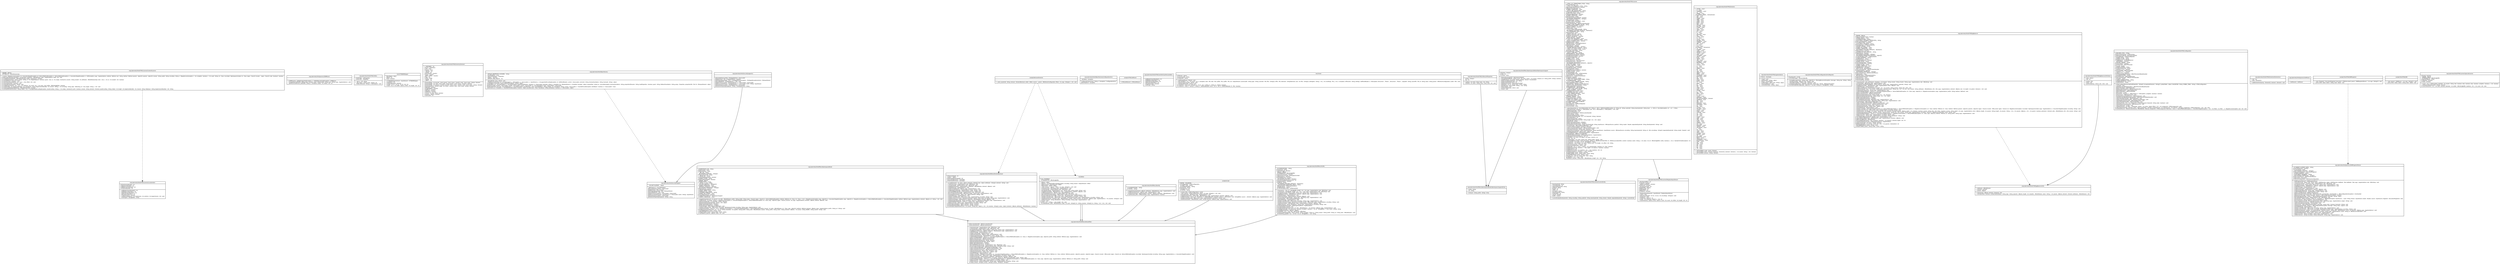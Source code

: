 digraph classes {
 fontname = "Bitstream Vera Sans"
 fontsize = 8
 node [ fontname = "Bitstream Vera Sans" fontsize = 8 shape = "record" ]
 edge [ fontname = "Bitstream Vera Sans" fontsize = 8 ]
"LocationItem" [
	label="{
 		org/cyberneko/html/HTMLScanner/LocationItem|
 		# fEndColumnNumber : int\l# fBeginLineNumber : int\l# fBeginColumnNumber : int\l# fEndLineNumber : int\l|
 		+ getBeginColumnNumber() : int\l+ getBeginLineNumber() : int\l+ getEndColumnNumber() : int\l+ getEndLineNumber() : int\l+ isSynthesized() : boolean\l+ setValues(beginLine : int, endColumn : int, endLine : int, beginColumn : int) : void\l+ toString(str : StringBuffer) : String\l
	}"
 ]
"DOMParser" [
	label="{
 		org/cyberneko/html/parsers/DOMParser|
 		|
 		+ DOMParser(e : SAXNotSupportedException, e : SAXNotRecognizedException) : DOMParser\l+ doctypeDecl(VERSION : String, okay : boolean, sysid : String, pubid : String, root : String, augs : Augmentations) : void\l_- getParserSubVersion_(VERSION : String, e : Exception, index1 : int, index2 : int) : int\l
	}"
 ]
"HTMLEntities" [
	label="{
 		org/cyberneko/html/HTMLEntities|
 		_# SEITITNE_ : IntProperties\l_# ENTITIES_ : Properties\l|
 		+ _get_(c : int) : String\l+ _get_(value : String, name : String) : int\l_- load0_(filename : String, e : IOException) : void\l
	}"
 ]
"UTF8BOMSkipper" [
	label="{
 		test/UTF8BOMSkipper|
 		- fFirst3Bytes : int[1]\l- fOffset : int\l- fStart : boolean\l|
 		+ UTF8BOMSkipper(stream : InputStream) : UTF8BOMSkipper\l+ available() : int\l+ markSupported() : boolean\l+ read(b : int, b1 : int, b2 : int, b3 : int) : int\l+ read(i : int, b : int, buffer : byte[1], offset : int, length : int) : int\l
	}"
 ]
"Element" [
	label="{
 		org/cyberneko/html/HTMLElements/Element|
 		+ _CONTAINER_ : int\l+ parent : Element[1]\l+ code : short\l+ bounds : short\l+ _SPECIAL_ : int\l+ _INLINE_ : int\l+ parentCodes : short[1]\l+ closes : short[1]\l_- EMPTY_ARRAY_ : short[1]\l+ flags : int\l+ name : String\l+ _BLOCK_ : int\l+ _EMPTY_ : int\l|
 		+ Element(flags : int, bounds : short, parent : short, closes : short[1], code : short, name : String) : Element\l+ Element(flags : int, code : short, name : String, parent : short, closes : short[1]) : Element\l+ Element(flags : int, parents : short[1], bounds : short, closes : short[1], code : short, name : String) : Element\l+ Element(parents : short[1], flags : int, closes : short[1], code : short, name : String) : Element\l+ ISBLOCK() : boolean\l+ ISCONTAINER() : boolean\l+ ISEMPTY() : boolean\l+ ISINLINE() : boolean\l+ ISSPECIAL() : boolean\l+ closes(i : int, tag : short) : boolean\l+ equals(o : object) : boolean\l+ hashCode() : int\l
	}"
 ]
"SecuritySupport" [
	label="{
 		org/cyberneko/html/SecuritySupport|
 		_- SECURITYSUPPORT_ : object\l|
 		_getInstance_() : SecuritySupport\lgetContextClassLoader() : ClassLoader\lgetFileExists(f : File) : boolean\lgetFileInputStream(file : File) : FileInputStream\lgetLastModified(f : File) : long\lgetParentClassLoader(cl : ClassLoader) : ClassLoader\lgetResourceAsStream(ris : InputStream, cl : ClassLoader, name : String) : InputStream\lgetSystemClassLoader() : ClassLoader\lgetSystemProperty(propName : String) : String\l
	}"
 ]
"NamespaceBinder" [
	label="{
 		org/cyberneko/html/filters/NamespaceBinder|
 		_# NAMESPACES_URI_ : String\l# fNamesAttrs : short\l# fNamesElems : short\l+ _XML_URI_ : String\l_- RECOGNIZED_FEATURES_ : String[1]\l# fNamespacesURI : String\l+ _XMLNS_URI_ : String\l# fOverrideNamespaces : boolean\l_# NAMES_ELEMS_ : String\l# fNamespacePrefixes : boolean\l- FQNAME : QName\l_# NAMESPACES_ : String\l+ _XHTML_1_0_URI_ : String\l_- FEATURE_DEFAULTS_ : Boolean[1]\l_# NAMES_UPPERCASE_ : short\l_- PROPERTY_DEFAULTS_ : object[1]\l_- RECOGNIZED_PROPERTIES_ : String[1]\l# fNamespaces : boolean\l_# INSERT_NAMESPACES_ : String\l_# NAMES_ATTRS_ : String\l_# OVERRIDE_NAMESPACES_ : String\l_# NAMES_NO_CHANGE_ : short\l# fInsertNamespaces : boolean\l# FNAMESPACECONTEXT : NamespaceSupport\l_# NAMES_LOWERCASE_ : short\l|
 		+ emptyElement(dcount : int, dcount : int, attrs : XMLAttributes, prefix : String, prefix : String, types : Class[1], types : Class[1], e : NoSuchMethodException, method : Method, cls : Class, cls : Class, i : int, e : IllegalAccessException, args : object[1], e : InvocationTargetException, args : object[1], e : IllegalAccessException, e : NoSuchMethodException, e : InvocationTargetException, method : Method, augs : Augmentations, element : QName, uri : String, i : int) : void\l+ endElement(i : int, prefix : String, e : IllegalAccessException, e : InvocationTargetException, e : NoSuchMethodException, cls : Class, args : object[1], types : Class[1], dcount : int, augs : Augmentations, element : QName, method : Method) : void\l+ getFeatureDefault(i : int, featureId : String) : Boolean\l+ getPropertyDefault(propertyId : String, i : int) : object\l+ getRecognizedFeatures() : String[1]\l+ getRecognizedProperties() : String[1]\l+ reset(manager : XMLComponentManager) : void\l+ startDocument(locator : XMLLocator, nscontext : NamespaceContext, encoding : String, augs : Augmentations) : void\l+ startElement(types : Class[1], i : int, e : IllegalAccessException, e : InvocationTargetException, e : NoSuchMethodException, dcount : int, attrs : XMLAttributes, cls : Class, args : object[1], method : Method, element : QName, augs : Augmentations, prefix : String, uri : String) : void\l# bindNamespaces(attrCount : int, i : int, uri : String, anamelen : int, aprefix : String, prefix : String, attrs : XMLAttributes, avalue : String, prefix : String, xmlns : String, element : QName, i : int, alocal : String, ANAME : String, aname : String) : void\l_# GETNAMESVALUE_(value : String) : short\l_# MODIFYNAME_(name : String, mode : short) : String\l_# splitQName_(qname : QName, index : int) : void\l
	}"
 ]
"ConfigurationError" [
	label="{
 		org/cyberneko/html/ObjectFactory/ConfigurationError|
 		- exception : Exception\l|
 		ConfigurationError(msg : String, x : Exception) : ConfigurationError\lgetException() : Exception\l
	}"
 ]
"HTMLSAXParser" [
	label="{
 		sample/HTMLSAXParser|
 		|
 		+ HTMLSAXParser() : HTMLSAXParser\l
	}"
 ]
"SynthesizedItem" [
	label="{
 		org/cyberneko/html/HTMLEventInfo/SynthesizedItem|
 		|
 		+ getBeginColumnNumber() : int\l+ getBeginLineNumber() : int\l+ getEndColumnNumber() : int\l+ getEndLineNumber() : int\l+ isSynthesized() : boolean\l+ toString() : String\l
	}"
 ]
"Tester" [
	label="{
 		test/Tester|
 		# fFileSets : Vector\l# fCanonicalDir : String\l# fOutputDir : String\l|
 		+ addFileSet(fileset : FileSet) : void\l+ execute(filters : [1], i : int, errors : int, e : Exception, indir : File, indir : File, outfile : File, outfile : File, out : OutputStream, canonicaldir : String, type : String, canondir : File, files : String[1], infile : File, tokenizer : StringTokenizer, size : int, files : String[1], settingline : String, i : int, j : int, insettings : File, j : int, e : Exception, infilename : String, settings : BufferedReader, e : IOException, dirscanner : , fileset : , dirscanner : , fileset : , outputdir : String, canonfile : File, id : String, value : String, parser : XMLParserConfiguration, outdir : File) : void\l+ setCanonDir(canondir : String) : void\l+ setOutputDir(outdir : String) : void\l# compare(n : long, error : boolean, l1 : int, l2 : int, f : String, s1 : String, s2 : String) : boolean\l# compare(n : long, l1 : String, l2 : String, i1 : BufferedReader, errors : int, f1 : File, i2 : BufferedReader, f2 : File) : boolean\l
	}"
 ]
"IntProperties" [
	label="{
 		org/cyberneko/html/HTMLEntities/IntProperties|
 		- entries : Entry[1]\l- top : int\l|
 		+ get(key : int, entry : Entry, hash : int) : String\l+ put(key : int, value : String, entry : Entry, hash : int) : void\l
	}"
 ]
"CurrentEntity" [
	label="{
 		org/cyberneko/html/HTMLScanner/CurrentEntity|
 		+ baseSystemId : String\l+ columnNumber : int\l+ expandedSystemId : String\l+ publicId : String\l+ length : int\l+ offset : int\l+ encoding : String\l+ literalSystemId : String\l+ lineNumber : int\l+ stream : Reader\l+ buffer : char[1]\l|
 		+ CurrentEntity(literalSystemId : String, encoding : String, publicId : String, baseSystemId : String, stream : Reader, expandedSystemId : String) : CurrentEntity\l
	}"
 ]
"HTMLElements" [
	label="{
 		org/cyberneko/html/HTMLElements|
 		+ _SOUND_ : short\l+ _U_ : short\l+ _COMMENT_ : short\l+ _H1_ : short\l+ _PARAM_ : short\l_# ELEMENTS_ARRAY_ : Element[1][2]\l+ _BDO_ : short\l+ _DIR_ : short\l+ _FRAME_ : short\l+ _ABBR_ : short\l+ _SAMP_ : short\l+ _NOBR_ : short\l+ _BASE_ : short\l+ _KBD_ : short\l+ _KEYGEN_ : short\l+ _BUTTON_ : short\l+ _STRIKE_ : short\l+ _SUP_ : short\l+ _TABLE_ : short\l+ _INS_ : short\l+ _P_ : short\l+ _TH_ : short\l+ _NOLAYER_ : short\l+ _DIV_ : short\l+ _LAYER_ : short\l+ _Q_ : short\l+ _STYLE_ : short\l+ _OPTION_ : short\l+ _FRAMESET_ : short\l+ _CENTER_ : short\l+ _RBC_ : short\l+ _S_ : short\l+ _CITE_ : short\l_# ELEMENTS_ : ElementList\l+ _UL_ : short\l+ _STRONG_ : short\l+ _LABEL_ : short\l+ _ADDRESS_ : short\l+ _THEAD_ : short\l+ _LINK_ : short\l+ _TEXTAREA_ : short\l+ _APPLET_ : short\l+ _RUBY_ : short\l+ _TBODY_ : short\l+ _XML_ : short\l+ _PLAINTEXT_ : short\l+ _NOEMBED_ : short\l+ _TITLE_ : short\l+ _SELECT_ : short\l+ _LI_ : short\l+ _OL_ : short\l+ _EMBED_ : short\l+ _RP_ : short\l+ _TR_ : short\l+ _XMP_ : short\l+ _OBJECT_ : short\l+ _MENU_ : short\l+ _COLGROUP_ : short\l+ _BASEFONT_ : short\l+ _DD_ : short\l+ _MAP_ : short\l+ _HEAD_ : short\l+ _BLINK_ : short\l+ _TT_ : short\l+ _BODY_ : short\l+ _RT_ : short\l+ _BIG_ : short\l+ _COL_ : short\l+ _FORM_ : short\l+ _SUB_ : short\l+ _IFRAME_ : short\l+ _A_ : short\l+ _RTC_ : short\l+ _META_ : short\l+ _B_ : short\l+ _TFOOT_ : short\l+ _MARQUEE_ : short\l+ _NO_SUCH_ELEMENT_ : Element\l+ _ACRONYM_ : short\l+ _PRE_ : short\l+ _IMG_ : short\l+ _MULTICOL_ : short\l+ _NOFRAMES_ : short\l+ _DL_ : short\l+ _EM_ : short\l+ _LISTING_ : short\l+ _FIELDSET_ : short\l+ _ILAYER_ : short\l+ _SPAN_ : short\l+ _CAPTION_ : short\l+ _H2_ : short\l+ _HR_ : short\l+ _H3_ : short\l+ _SCRIPT_ : short\l+ _WBR_ : short\l+ _VAR_ : short\l+ _HTML_ : short\l+ _SMALL_ : short\l+ _ISINDEX_ : short\l+ _H4_ : short\l+ _NOSCRIPT_ : short\l+ _SPACER_ : short\l+ _OPTGROUP_ : short\l+ _I_ : short\l+ _H5_ : short\l+ _CODE_ : short\l+ _AREA_ : short\l+ _LEGEND_ : short\l+ _NEXTID_ : short\l+ _H6_ : short\l+ _BGSOUND_ : short\l+ _INPUT_ : short\l+ _UNKNOWN_ : short\l+ _BLOCKQUOTE_ : short\l+ _FONT_ : short\l+ _DEL_ : short\l+ _DFN_ : short\l+ _BR_ : short\l+ _DT_ : short\l+ _RB_ : short\l+ _TD_ : short\l|
 		+ _GETELEMENT_(code : short) : Element\l+ _GETELEMENT_(elem : Element, elements : Element[1], element : Element, c : int, ename : String, i : int) : Element\l+ _GETELEMENT_(ename : String) : Element\l
	}"
 ]
"Entry" [
	label="{
 		org/cyberneko/html/HTMLEntities/IntProperties/Entry|
 		+ next : Entry\l+ value : String\l+ key : int\l|
 		+ Entry(next : Entry, key : int, value : String) : Entry\l
	}"
 ]
"RemoveElements" [
	label="{
 		sample/RemoveElements|
 		|
 		+ _main_(systemId : String, remover : ElementRemover, writer : Writer, source : , parser : XMLParserConfiguration, filters : [1], argv : String[1], i : int) : void\l
	}"
 ]
"HTMLAugmentations" [
	label="{
 		org/cyberneko/html/HTMLAugmentations|
 		# fItems : Hashtable\l|
 		+ clear() : void\l+ getItem(key : String) : object\l+ keys() : Enumeration\l+ putItem(item : object, key : String) : object\l+ removeAllItems() : void\l+ removeItem(key : String) : object\l
	}"
 ]
"ElementRemover" [
	label="{
 		org/cyberneko/html/filters/ElementRemover|
 		# fElementDepth : int\l_# NULL_ : object\l# fRemovalElementDepth : int\l# fAcceptedElements : Hashtable\l# fRemovedElements : Hashtable\l|
 		+ acceptElement(i : int, value : object, newarray : String[1], key : object, attributes : String[1], element : String) : void\l+ characters(augs : Augmentations, text : XMLString) : void\l+ comment(augs : Augmentations, text : XMLString) : void\l+ emptyElement(augs : Augmentations, attributes : XMLAttributes, element : QName) : void\l+ endCDATA(augs : Augmentations) : void\l+ endElement(element : QName, augs : Augmentations) : void\l+ endGeneralEntity(augs : Augmentations, name : String) : void\l+ endPrefixMapping(augs : Augmentations, prefix : String) : void\l+ ignorableWhitespace(augs : Augmentations, text : XMLString) : void\l+ processingInstruction(data : XMLString, target : String, augs : Augmentations) : void\l+ removeElement(value : object, key : object, element : String) : void\l+ startCDATA(augs : Augmentations) : void\l+ startDocument(locator : XMLLocator, augs : Augmentations, encoding : String) : void\l+ startDocument(nscontext : NamespaceContext, locator : XMLLocator, encoding : String, augs : Augmentations) : void\l+ startElement(augs : Augmentations, attributes : XMLAttributes, element : QName) : void\l+ startGeneralEntity(name : String, encoding : String, id : XMLResourceIdentifier, augs : Augmentations) : void\l+ startPrefixMapping(prefix : String, uri : String, augs : Augmentations) : void\l+ textDecl(version : String, augs : Augmentations, encoding : String) : void\l# elementAccepted(key : object, element : String) : boolean\l# elementRemoved(key : object, element : String) : boolean\l# handleOpenTag(attributeCount : int, aname : String, key : object, j : int, i : int, anames : String[1], value : object, element : QName, attributes : XMLAttributes) : boolean\l
	}"
 ]
"ErrorReporter" [
	label="{
 		org/cyberneko/html/HTMLConfiguration/ErrorReporter|
 		# fLastLocale : Locale\l# fErrorMessages : ResourceBundle\l|
 		+ formatMessage(value : String, args : object[1], e : MissingResourceException, message : String, key : String) : String\l+ reportError(args : object[1], key : String) : void\l+ reportWarning(key : String, args : object[1]) : void\l# createException(args : object[1], message : String, key : String) : XMLParseException\l# formatSimpleMessage(args : object[1], i : int, key : String, str : StringBuffer) : String\l
	}"
 ]
"DefaultFilter" [
	label="{
 		org/cyberneko/html/filters/DefaultFilter|
 		# fDocumentHandler : XMLDocumentHandler\l# fDocumentSource : XMLDocumentSource\l|
 		+ characters(augs : Augmentations, text : XMLString) : void\l+ comment(augs : Augmentations, text : XMLString) : void\l+ doctypeDecl(systemId : String, publicId : String, root : String, augs : Augmentations) : void\l+ emptyElement(element : QName, attributes : XMLAttributes, augs : Augmentations) : void\l+ endCDATA(augs : Augmentations) : void\l+ endDocument(augs : Augmentations) : void\l+ endElement(element : QName, augs : Augmentations) : void\l+ endGeneralEntity(augs : Augmentations, name : String) : void\l+ endPrefixMapping(types : Class[1], e : InvocationTargetException, e : NoSuchMethodException, cls : Class, e : IllegalAccessException, args : object[1], prefix : String, method : Method, augs : Augmentations) : void\l+ getDocumentHandler() : XMLDocumentHandler\l+ getDocumentSource() : XMLDocumentSource\l+ getFeatureDefault(featureId : String) : Boolean\l+ getPropertyDefault(propertyId : String) : object\l+ getRecognizedFeatures() : String[1]\l+ getRecognizedProperties() : String[1]\l+ ignorableWhitespace(augs : Augmentations, text : XMLString) : void\l+ processingInstruction(augs : Augmentations, data : XMLString, target : String) : void\l+ reset(componentManager : XMLComponentManager) : void\l+ setDocumentHandler(handler : XMLDocumentHandler) : void\l+ setDocumentSource(source : XMLDocumentSource) : void\l+ setFeature(featureId : String, state : boolean) : void\l+ setProperty(propertyId : String, value : object) : void\l+ startCDATA(augs : Augmentations) : void\l+ startDocument(ex : IllegalAccessException, ex : InvocationTargetException, e : NoSuchMethodException, e : IllegalAccessException, cls : Class, method : Method, cls : Class, method : Method, params : object[1], params : object[1], types : Class[1], locator : XMLLocator, types : Class[1], ex : NoSuchMethodException, nscontext : NamespaceContext, encoding : String, augs : Augmentations, e : InvocationTargetException) : void\l+ startDocument(locator : XMLLocator, augs : Augmentations, encoding : String) : void\l+ startElement(augs : Augmentations, attributes : XMLAttributes, element : QName) : void\l+ startGeneralEntity(augs : Augmentations, encoding : String, id : XMLResourceIdentifier, name : String) : void\l+ startPrefixMapping(types : Class[1], e : InvocationTargetException, e : IllegalAccessException, e : NoSuchMethodException, cls : Class, args : object[1], augs : Augmentations, method : Method, uri : String, prefix : String) : void\l+ textDecl(version : String, augs : Augmentations, encoding : String) : void\l+ xmlDecl(version : String, standalone : String, augs : Augmentations, encoding : String) : void\l_# merge_(array3 : String[1], array2 : String[1], array1 : String[1]) : String[1]\l
	}"
 ]
"Writer" [
	label="{
 		org/cyberneko/html/filters/Writer|
 		# fSeenRootElement : boolean\l+ _NOTIFY_HTML_BUILTIN_REFS_ : String\l# fElementDepth : int\l_# AUGMENTATIONS_ : String\l# fPrintChars : boolean\l_# FILTERS_ : String\l# fSeenHttpEquiv : boolean\l+ _NOTIFY_CHAR_REFS_ : String\l# fPrinter : PrintWriter\l# fNormalize : boolean\l# fEncoding : String\l|
 		+ Writer(e : UnsupportedEncodingException) : Writer\l+ Writer(encoding : String, outputStream : OutputStream) : Writer\l+ Writer(encoding : String, writer : Writer) : Writer\l+ _main_(filtersVector : Vector, source : , oencoding : String, argv : String[1], identity : boolean, parser : XMLParserConfiguration, i : int, purify : boolean, arg : String, filters : [1], iencoding : String) : void\l+ characters(augs : Augmentations, text : XMLString) : void\l+ comment(text : XMLString, augs : Augmentations) : void\l+ emptyElement(element : QName, attributes : XMLAttributes, augs : Augmentations) : void\l+ endElement(augs : Augmentations, element : QName) : void\l+ endGeneralEntity(name : String, augs : Augmentations) : void\l+ startDocument(locator : XMLLocator, augs : Augmentations, encoding : String) : void\l+ startDocument(nscontext : NamespaceContext, locator : XMLLocator, augs : Augmentations, encoding : String) : void\l+ startElement(attributes : XMLAttributes, element : QName, augs : Augmentations) : void\l+ startGeneralEntity(e : NumberFormatException, entity : String, value : int, base : int, offset : int, hex : boolean, augs : Augmentations, encoding : String, id : XMLResourceIdentifier, name : String) : void\l# printAttributeValue(length : int, j : int, c : char, text : String) : void\l# printCharacters(i : int, i : int, c : char, c : char, text : XMLString, entity : String, normalize : boolean) : void\l# printEndElement(element : QName) : void\l# printEntity(name : String) : void\l# printStartElement(charsetIndex : int, i : int, content : String, i : int, httpEquiv : String, originalContent : String, length : int, contentIndex : int, aname : String, aname : String, attrCount : int, avalue : String, element : QName, attributes : XMLAttributes) : void\l_- printUsage_() : void\l
	}"
 ]
"HTMLTagBalancer" [
	label="{
 		org/cyberneko/html/HTMLTagBalancer|
 		- FQNAME : QName\l# fIgnoreOutsideContent : boolean\l_# NAMES_MATCH_ : short\l_# AUGMENTATIONS_ : String\l_# DOCUMENT_FRAGMENT_DEPRECATED_ : String\l# fDocumentFragment : boolean\l# FELEMENTSTACK : InfoStack\l_# DOCUMENT_FRAGMENT_ : String\l# fErrorReporter : HTMLErrorReporter\l_# REPORT_ERRORS_ : String\l_# NAMES_NO_CHANGE_ : short\l_# NAMES_LOWERCASE_ : short\l_- RECOGNIZED_FEATURES_DEFAULTS_ : Boolean[1]\l# fNamespaces : boolean\l_# IGNORE_OUTSIDE_CONTENT_ : String\l# fReportErrors : boolean\l_- RECOGNIZED_FEATURES_ : String[1]\l_- RECOGNIZED_PROPERTIES_DEFAULTS_ : object[1]\l_# SYNTHESIZED_ITEM_ : HTMLEventInfo\l_# ERROR_REPORTER_ : String\l_# NAMESPACES_ : String\l# fSeenBodyElement : boolean\l_# NAMES_ATTRS_ : String\l# fSeenRootElement : boolean\l# fSeenHeadElement : boolean\l_# NAMES_ELEMS_ : String\l_# NAMES_UPPERCASE_ : short\l# FINLINESTACK : InfoStack\l- FEMPTYATTRS : XMLAttributes\l# fDocumentHandler : XMLDocumentHandler\l# fAugmentations : boolean\l_- RECOGNIZED_PROPERTIES_ : String[1]\l# fDocumentSource : XMLDocumentSource\l# fNamesAttrs : short\l- FINFOSETAUGS : HTMLAugmentations\l# fSeenRootElementEnd : boolean\l# fNamesElems : short\l# fSeenDoctype : boolean\l# fSeenAnything : boolean\l|
 		+ characters(info : Info, whitespace : boolean, i : int, bname : String, ename : String, hname : String, augs : Augmentations, text : XMLString) : void\l+ comment(text : XMLString, augs : Augmentations) : void\l+ doctypeDecl(rootElementName : String, publicId : String, augs : Augmentations, systemId : String) : void\l+ emptyElement(attrs : XMLAttributes, augs : Augmentations, elem : QName) : void\l+ endCDATA(augs : Augmentations) : void\l+ endDocument(augs : Augmentations, length : int, i : int, ename : String, ename : String, info : Info) : void\l+ endElement(info : Info, i : int, iname : String, elem : Element, iname : String, size : int, i : int, info : Info, ename : String, attributes : XMLAttributes, info : Info, augs : Augmentations, element : QName, size : int, depth : int, pelem : Element, i : int) : void\l+ endGeneralEntity(name : String, augs : Augmentations) : void\l+ endPrefixMapping(types : Class[1], e : InvocationTargetException, e : NoSuchMethodException, cls : Class, args : object[1], e : IllegalAccessException, augs : Augmentations, prefix : String, method : Method) : void\l+ getDocumentHandler() : XMLDocumentHandler\l+ getDocumentSource() : XMLDocumentSource\l+ getFeatureDefault(featureId : String, length : int, i : int) : Boolean\l+ getPropertyDefault(propertyId : String, length : int, i : int) : object\l+ getRecognizedFeatures() : String[1]\l+ getRecognizedProperties() : String[1]\l+ ignorableWhitespace(text : XMLString, augs : Augmentations) : void\l+ processingInstruction(data : XMLString, target : String, augs : Augmentations) : void\l+ reset(manager : XMLComponentManager) : void\l+ setDocumentHandler(handler : XMLDocumentHandler) : void\l+ setDocumentSource(source : XMLDocumentSource) : void\l+ setFeature(featureId : String, state : boolean) : void\l+ setProperty(propertyId : String, value : object) : void\l+ startCDATA(augs : Augmentations) : void\l+ startDocument(ex : InvocationTargetException, ex : NoSuchMethodException, e : NoSuchMethodException, e : IllegalAccessException, cls : Class, method : Method, cls : Class, method : Method, params : object[1], params : object[1], types : Class[1], locator : XMLLocator, types : Class[1], ex : IllegalAccessException, nscontext : NamespaceContext, augs : Augmentations, e : InvocationTargetException, encoding : String) : void\l+ startDocument(locator : XMLLocator, augs : Augmentations, encoding : String) : void\l+ startElement(i : int, pdepth : int, iname : String, info : Info, element : Element, qname : QName, depth : int, container : boolean, ename : String, info : Info, inline : boolean, ename : String, depth : int, augs : Augmentations, elem : QName, length : int, pname : String, length : int, pname : String, i : int, j : int, qname : QName, j : int, i : int, parent : boolean, pelement : Element, attrs : XMLAttributes, info : Info, ename : String) : void\l+ startGeneralEntity(insertBody : boolean, bname : String, ename : String, info : Info, hname : String, augs : Augmentations, encoding : String, id : XMLResourceIdentifier, name : String) : void\l+ startPrefixMapping(types : Class[1], e : InvocationTargetException, e : IllegalAccessException, e : NoSuchMethodException, cls : Class, args : object[1], method : Method, uri : String, prefix : String, augs : Augmentations) : void\l+ textDecl(version : String, augs : Augmentations, encoding : String) : void\l+ xmlDecl(version : String, augs : Augmentations, encoding : String, standalone : String) : void\l# CALLENDELEMENT(element : QName, augs : Augmentations) : void\l# CALLSTARTELEMENT(attrs : XMLAttributes, augs : Augmentations, element : QName) : void\l# EMPTYATTRIBUTES() : XMLAttributes\l# GETELEMENTDEPTH(info : Info, container : boolean, i : int, element : Element, depth : int) : int\l# SYNTHESIZEDAUGS(augs : HTMLAugmentations) : Augmentations\l# getElement(index : int, name : String) : Element\l# getParentDepth(j : int, bounds : short, info : Info, i : int, parents : Element[1]) : int\l_# GETNAMESVALUE_(value : String) : short\l_# MODIFYNAME_(name : String, mode : short) : String\l
	}"
 ]
"ObjectFactory" [
	label="{
 		org/cyberneko/html/ObjectFactory|
 		_- DEFAULT_PROPERTIES_FILENAME_ : String\l_- fLastModified_ : long\l_- fXercesProperties_ : Properties\l_- DEBUG_ : boolean\l_- DEFAULT_LINE_LENGTH_ : int\l|
 		_- debugPrintln_(msg : String) : void\l_- findJarServiceProvider_(ss : SecuritySupport, x : IOException, cl : ClassLoader, is : InputStream, e : UnsupportedEncodingException, rd : BufferedReader, current : ClassLoader, serviceId : String, factoryClassName : String, factoryId : String) : object\l_createObject_(factoryId : String, fallbackClassName : String) : object\l_createObject_(ss : SecuritySupport, e : SecurityException, propertiesFileExists : boolean, cl : ClassLoader, factoryId : String, x : Exception, fis : FileInputStream, x : Exception, provider : object, systemProp : String, se : SecurityException, factoryClassName : String, propertiesFilename : String, loadProperties : boolean, javah : String, fallbackClassName : String, props : Properties, propertiesFile : File, fis : FileInputStream) : object\l_findClassLoader_(system : ClassLoader, context : ClassLoader, current : ClassLoader, ss : SecuritySupport, chain : ClassLoader) : ClassLoader\l_findProviderClass_(security : SecurityManager, e : SecurityException, providerClass : Class, packageName : String, lastDot : int, className : String, current : ClassLoader, x : ClassNotFoundException, doFallback : boolean, cl : ClassLoader) : Class\l_newInstance_(x : Exception, x : ClassNotFoundException, instance : object, providerClass : Class, className : String, doFallback : boolean, cl : ClassLoader) : object\l
	}"
 ]
"HTMLConfiguration" [
	label="{
 		org/cyberneko/html/HTMLConfiguration|
 		_# BALANCE_TAGS_ : String\l# fDocumentScanner : HTMLScanner\l# fNamespaceBinder : NamespaceBinder\l# fErrorReporter : HTMLErrorReporter\l_# NAMES_ATTRS_ : String\l_# NAMES_ELEMS_ : String\l# fTagBalancer : HTMLTagBalancer\l_- DOCSOURCE_ : Class[1]\l_# REPORT_ERRORS_ : String\l# fCloseStream : boolean\l# fDTDHandler : XMLDTDHandler\l# fLocale : Locale\l_# ERROR_DOMAIN_ : String\l# fHTMLComponents : Vector\l_# XERCES_2_0_0_ : boolean\l# fErrorHandler : XMLErrorHandler\l_# XERCES_2_0_1_ : boolean\l_# XML4J_4_0_x_ : boolean\l# fDTDContentModelHandler : XMLDTDContentModelHandler\l_# AUGMENTATIONS_ : String\l# fEntityResolver : XMLEntityResolver\l# fDocumentHandler : XMLDocumentHandler\l_# FILTERS_ : String\l_# SIMPLE_ERROR_FORMAT_ : String\l_# ERROR_REPORTER_ : String\l_# NAMESPACES_ : String\l|
 		+ HTMLConfiguration(recognizedProperties : String[1], recognizedFeatures : String[1], symbolTable : object, VALIDATION : String, SYMBOL_TABLE : String) : HTMLConfiguration\l+ cleanup() : void\l+ getDTDContentModelHandler() : XMLDTDContentModelHandler\l+ getDTDHandler() : XMLDTDHandler\l+ getDocumentHandler() : XMLDocumentHandler\l+ getEntityResolver() : XMLEntityResolver\l+ getErrorHandler() : XMLErrorHandler\l+ getLocale() : Locale\l+ parse(more : boolean, e : XNIException, e : IOException, complete : boolean) : boolean\l+ parse(source : XMLInputSource) : void\l+ pushInputSource(inputSource : XMLInputSource) : void\l+ setDTDContentModelHandler(handler : XMLDTDContentModelHandler) : void\l+ setDTDHandler(handler : XMLDTDHandler) : void\l+ setDocumentHandler(handler : XMLDocumentHandler) : void\l+ setEntityResolver(resolver : XMLEntityResolver) : void\l+ setErrorHandler(handler : XMLErrorHandler) : void\l+ setFeature(size : int, i : int, component : HTMLComponent, featureId : String, state : boolean) : void\l+ setInputSource(inputSource : XMLInputSource) : void\l+ setLocale(locale : Locale) : void\l+ setProperty(size : int, filter : , propertyId : String, i : int, value : object, filters : [1], i : int, component : HTMLComponent) : void\l# addComponent(state : Boolean, value : object, properties : String[1], propertyCount : int, featureCount : int, features : String[1], component : HTMLComponent, i : int, i : int) : void\l# reset(lastSource : XMLDocumentSource, filterMethod : Method, component : HTMLComponent, filterClass : Class, e : NoSuchMethodException, e : InvocationTargetException, i : int, i : int, filters : [1], filter : , e : IllegalAccessException, size : int) : void\l
	}"
 ]
"ElementList" [
	label="{
 		org/cyberneko/html/HTMLElements/ElementList|
 		+ size : int\l+ data : Element[1]\l|
 		+ addElement(newarray : Element[1], element : Element) : void\l
	}"
 ]
"SAXParser" [
	label="{
 		org/cyberneko/html/parsers/SAXParser|
 		|
 		+ SAXParser() : SAXParser\l
	}"
 ]
"TestHTMLDOMFragment" [
	label="{
 		sample/TestHTMLDOMFragment|
 		|
 		+ _main_(fragment : DocumentFragment, document : HTMLDocument, parser : DOMFragmentParser, i : int, argv : String[1]) : void\l+ _print_(child : Node, indent : String, node : Node) : void\l
	}"
 ]
"NamespaceSupport" [
	label="{
 		org/cyberneko/html/filters/NamespaceBinder/NamespaceSupport|
 		# fEntries : Entry[1]\l# fTop : int\l# fLevels : int[1]\l|
 		+ NamespaceSupport() : NamespaceSupport\l+ declarePrefix(dprefix : String, count : int, entry : Entry, i : int, earray : Entry[1], uri : String, prefix : String) : boolean\l+ getAllPrefixes(i : int, prefix : String, prefixes : Vector) : Enumeration\l+ getDeclaredPrefixAt(index : int) : String\l+ getDeclaredPrefixCount() : int\l+ getParentContext() : NamespaceContext\l+ getPrefix(i : int, uri : String, entry : Entry) : String\l+ getURI(entry : Entry, prefix : String, i : int) : String\l+ popContext() : void\l+ pushContext(iarray : int[1]) : void\l+ reset() : void\l
	}"
 ]
"Identity" [
	label="{
 		org/cyberneko/html/filters/Identity|
 		_# AUGMENTATIONS_ : String\l_# FILTERS_ : String\l|
 		+ emptyElement(element : QName, attributes : XMLAttributes, augs : Augmentations) : void\l+ endElement(element : QName, augs : Augmentations) : void\l+ startElement(augs : Augmentations, element : QName, attributes : XMLAttributes) : void\l_# synthesized_(info : HTMLEventInfo, augs : Augmentations) : boolean\l
	}"
 ]
"InfoStack" [
	label="{
 		org/cyberneko/html/HTMLTagBalancer/InfoStack|
 		+ data : Info[1]\l+ top : int\l|
 		+ peek() : Info\l+ pop() : Info\l+ push(newarray : Info[1], info : Info) : void\l
	}"
 ]
"SecuritySupport12" [
	label="{
 		org/cyberneko/html/SecuritySupport12|
 		|
 		getContextClassLoader( : PrivilegedAction) : ClassLoader\lgetFileExists(f : File,  : PrivilegedAction) : boolean\lgetFileInputStream(file : File, e : PrivilegedActionException,  : PrivilegedExceptionAction) : FileInputStream\lgetLastModified( : PrivilegedAction, f : File) : long\lgetParentClassLoader( : PrivilegedAction, cl : ClassLoader) : ClassLoader\lgetResourceAsStream( : PrivilegedAction, cl : ClassLoader, name : String) : InputStream\lgetSystemClassLoader( : PrivilegedAction) : ClassLoader\lgetSystemProperty(propName : String,  : PrivilegedAction) : String\l
	}"
 ]
"Writer" [
	label="{
 		test/Writer|
 		# out : PrintWriter\l- FSTRINGBUFFER : XMLStringBuffer\l|
 		+ Writer() : Writer\l+ Writer(e : UnsupportedEncodingException, encoding : String, stream : OutputStream) : Writer\l+ Writer(stream : OutputStream) : Writer\l+ Writer(writer : Writer) : Writer\l+ _main_(source : , parser : , filters : [1], argv : String[1], i : int) : void\l+ characters(text : XMLString, augs : Augmentations) : void\l+ comment(augs : Augmentations, text : XMLString) : void\l+ doctypeDecl(augs : Augmentations, root : String, sysid : String, pubid : String) : void\l+ emptyElement(attrs : XMLAttributes, augs : Augmentations, element : QName) : void\l+ endElement(element : QName, augs : Augmentations) : void\l+ ignorableWhitespace(augs : Augmentations, text : XMLString) : void\l+ processingInstruction(target : String, data : XMLString, augs : Augmentations) : void\l+ startDocument(locator : XMLLocator, augs : Augmentations, encoding : String) : void\l+ startDocument(locator : XMLLocator, nscontext : NamespaceContext, augs : Augmentations, encoding : String) : void\l+ startElement(auris : String[1], attrs : XMLAttributes, aname : String, acount : int, element : QName, augs : Augmentations, i : int, anames : String[1]) : void\l+ xmlDecl(version : String, standalone : String, encoding : String, augs : Augmentations) : void\l# chars() : void\l# print(i : int, s : String, c : char, length : int) : void\l_# sortAttrNames_(attrs : XMLAttributes, index : int, auris : String[1], tn : String, anames : String[1], tu : String, i : int, i : int, j : int) : void\l
	}"
 ]
"Script" [
	label="{
 		sample/Script|
 		# fBuffer : StringBuffer\l# fConfiguration : HTMLConfiguration\l_# SCRIPT_TYPE_ : String\l_# AUGMENTATIONS_ : String\l# fSystemId : String\l# fScriptCount : int\l_# FILTERS_ : String\l|
 		+ Script(config : HTMLConfiguration) : Script\l+ _main_(parser : HTMLConfiguration, filters : [1], argv : String[1], i : int) : void\l+ characters(text : XMLString, augs : Augmentations) : void\l+ emptyElement(value : String, attrs : XMLAttributes, augs : Augmentations, element : QName) : void\l+ endElement(line : String, out : PrintWriter, in : BufferedReader, systemId : String, e : IOException, sout : StringWriter, source : , element : QName, augs : Augmentations) : void\l+ startDocument(locator : XMLLocator, augs : Augmentations, encoding : String) : void\l+ startElement(attrs : XMLAttributes, value : String, element : QName, augs : Augmentations) : void\l
	}"
 ]
"HTMLScanner" [
	label="{
 		org/cyberneko/html/HTMLScanner|
 		+ _HTML_4_01_TRANSITIONAL_SYSID_ : String\l# fEndLineNumber : int\l+ _HTML_4_01_FRAMESET_SYSID_ : String\l# fIgnoreSpecifiedCharset : boolean\l# fBeginColumnNumber : int\l_# NAMES_LOWERCASE_ : short\l+ _NOTIFY_XML_BUILTIN_REFS_ : String\l# fStyleStripCDATADelims : boolean\l_# DOCTYPE_SYSID_ : String\l# fNotifyXmlBuiltinRefs : boolean\l_# NAMES_UPPERCASE_ : short\l# fJavaEncoding : String\l# fScriptStripCommentDelims : boolean\l_- RECOGNIZED_PROPERTIES_ : String[1]\l# fDoctypeSysid : String\l_# STATE_START_DOCUMENT_ : short\l# fAugmentations : boolean\l# fDocumentHandler : XMLDocumentHandler\l+ _SCRIPT_STRIP_COMMENT_DELIMS_ : String\l# fNotifyHtmlBuiltinRefs : boolean\l_- DEBUG_CHARSET_ : boolean\l# fNamesAttrs : short\l+ _STYLE_STRIP_CDATA_DELIMS_ : String\l_- RECOGNIZED_FEATURES_DEFAULTS_ : Boolean[1]\l+ _FIX_MSWINDOWS_REFS_ : String\l# fNamesElems : short\l+ _INSERT_DOCTYPE_ : String\l_# DEFAULT_BUFFER_SIZE_ : int\l_# DEBUG_CALLBACKS_ : boolean\l_- DEBUG_BUFFER_ : boolean\l_# STATE_END_DOCUMENT_ : short\l+ _HTML_4_01_FRAMESET_PUBID_ : String\l_- DEBUG_SCANNER_STATE_ : boolean\l# fIANAEncoding : String\l- FINFOSETAUGS : HTMLAugmentations\l# fNotifyCharRefs : boolean\l# fReportErrors : boolean\l_- RECOGNIZED_FEATURES_ : String[1]\l+ _IGNORE_SPECIFIED_CHARSET_ : String\l+ _HTML_4_01_STRICT_SYSID_ : String\l_# DEFAULT_ENCODING_ : String\l# fInsertDoctype : boolean\l+ _NOTIFY_CHAR_REFS_ : String\l- FNONNORMATTR : XMLStringBuffer\l# fScriptStripCDATADelims : boolean\l# fFixWindowsCharRefs : boolean\l# fEndColumnNumber : int\l_# NAMES_ATTRS_ : String\l# fCDATASections : boolean\l# fSpecialScanner : SpecialScanner\l# fContentScanner : Scanner\l_- RECOGNIZED_PROPERTIES_DEFAULTS_ : object[1]\l_# DOCTYPE_PUBID_ : String\l_# STATE_CONTENT_ : short\l# fCurrentEntity : CurrentEntity\l# fIso8859Encoding : boolean\l# fDoctypePubid : String\l# fStyleStripCommentDelims : boolean\l_# NAMES_ELEMS_ : String\l# fElementDepth : int\l_# SYNTHESIZED_ITEM_ : HTMLEventInfo\l- FLOCATIONITEM : LocationItem\l# fByteStream : PlaybackInputStream\l# fScanner : Scanner\l_# ERROR_REPORTER_ : String\l+ _HTML_4_01_TRANSITIONAL_PUBID_ : String\l_# AUGMENTATIONS_ : String\l+ _STYLE_STRIP_COMMENT_DELIMS_ : String\l# fDefaultIANAEncoding : String\l- FRESOURCEID : XMLResourceIdentifierImpl\l+ _NOTIFY_HTML_BUILTIN_REFS_ : String\l- FSINGLEBOOLEAN : boolean[1]\l- FSTRINGBUFFER2 : XMLStringBuffer\l+ _SCRIPT_STRIP_CDATA_DELIMS_ : String\l_- DEBUG_SCANNER_ : boolean\l# FCURRENTENTITYSTACK : Stack\l+ _OVERRIDE_DOCTYPE_ : String\l_# STATE_MARKUP_BRACKET_ : short\l+ _CDATA_SECTIONS_ : String\l# fBeginLineNumber : int\l_# REPORT_ERRORS_ : String\l# fOverrideDoctype : boolean\l_# NAMES_NO_CHANGE_ : short\l+ _HTML_4_01_STRICT_PUBID_ : String\l# FSTRINGBUFFER : XMLStringBuffer\l# FSTRING : XMLString\l# fErrorReporter : HTMLErrorReporter\l# fElementCount : int\l# fScannerState : short\l|
 		+ _expandSystemId_(se : SecurityException, dir : String, e : URI, e : MalformedURIException, id : String, dir : String, systemId : String, baseSystemId : String, base : , e : URI, se : SecurityException, uri : , uri : ) : String\l+ cleanup(closeall : boolean, e : IOException, size : int, e : IOException, e : IOException, i : int) : void\l+ getBaseSystemId() : String\l+ getColumnNumber() : int\l+ getDocumentHandler() : XMLDocumentHandler\l+ getEncoding() : String\l+ getExpandedSystemId() : String\l+ getFeatureDefault(length : int, i : int, featureId : String) : Boolean\l+ getLineNumber() : int\l+ getLiteralSystemId() : String\l+ getPropertyDefault(propertyId : String, length : int, i : int) : object\l+ getPublicId() : String\l+ getRecognizedFeatures() : String[1]\l+ getRecognizedProperties() : String[1]\l+ pushInputSource(encoding : String, baseSystemId : String, inputSource : XMLInputSource, publicId : String, reader : Reader, expandedSystemId : String, literalSystemId : String) : void\l+ reset(manager : XMLComponentManager) : void\l+ scanDocument(complete : boolean) : boolean\l+ setDocumentHandler(handler : XMLDocumentHandler) : void\l+ setFeature(featureId : String, state : boolean) : void\l+ setInputSource(publicId : String, literalSystemId : String, inputStream : InputStream, source : XMLInputSource, encoding : String, baseSystemId : String, url : URL, encodings : String[1], expandedSystemId : String, reader : Reader) : void\l+ setProperty(propertyId : String, value : object) : void\l# LOCATIONAUGS(augs : HTMLAugmentations) : Augmentations\l# RESOURCEID() : XMLResourceIdentifier\l# SYNTHESIZEDAUGS(augs : HTMLAugmentations) : Augmentations\l# fixWindowsCharacter(origChar : int) : int\l# load(offset : int, count : int, adjust : int, array : char[1]) : int\l# read(c : int) : int\l# scanDoctype(c : int, sysid : String, root : String, pubid : String) : void\l# scanEntityRef(encoding : String, encoding : String, id : XMLResourceIdentifier, id : XMLResourceIdentifier, content : boolean, name : String, c : int, value : int, str : XMLStringBuffer, notify : boolean, c : int, e : NumberFormatException) : int\l# scanLiteral(c : int, quote : int, str : StringBuffer) : String\l# scanName(c : char, length : int, name : String, count : int, length : int, offset : int) : String\l# setScanner(scanner : Scanner) : void\l# setScannerState(state : short) : void\l# skip(length : int, c1 : char, s : String, i : int, caseSensitive : boolean, c0 : char) : boolean\l# skipMarkup(slashgt : boolean, c : char, depth : int, balance : boolean) : boolean\l# skipNewlines() : int\l# skipNewlines(offset : int, newlines : int, c : char, maxlines : int) : int\l# skipSpaces(spaces : boolean, c : char) : boolean\l_# builtinXmlRef_(name : String) : boolean\l_# MODIFYNAME_(name : String, mode : short) : String\l_# GETNAMESVALUE_(value : String) : short\l_# fixURI_(ch1 : char, str : String, ch0 : char) : String\l- printBuffer(i : int, c : char) : void\l_# getValue_(aname : String, attrs : XMLAttributes, length : int, i : int) : String\l
	}"
 ]
"Entry" [
	label="{
 		org/cyberneko/html/filters/NamespaceBinder/NamespaceSupport/Entry|
 		+ prefix : String\l+ uri : String\l|
 		+ Entry(uri : String, prefix : String) : Entry\l
	}"
 ]
"PlaybackInputStream" [
	label="{
 		org/cyberneko/html/HTMLScanner/PlaybackInputStream|
 		+ fPushbackOffset : int\l# fCleared : boolean\l_- DEBUG_PLAYBACK_ : boolean\l# fDetected : boolean\l+ fPushbackLength : int\l# fByteBuffer : byte[1]\l# fByteLength : int\l# fByteOffset : int\l# fPlayback : boolean\l|
 		+ PlaybackInputStream(in : InputStream) : PlaybackInputStream\l+ clear() : void\l+ detectEncoding(b3 : int, b1 : int, b2 : int, encodings : String[1]) : void\l+ playback() : void\l+ read(array : byte[1]) : int\l+ read(c : int, newarray : byte[1], c : int) : int\l+ read(newarray : byte[1], array : byte[1], count : int, count : int, offset : int, length : int) : int\l
	}"
 ]
"Info" [
	label="{
 		org/cyberneko/html/HTMLTagBalancer/Info|
 		+ attributes : XMLAttributes\l+ element : Element\l+ qname : QName\l|
 		+ Info(qname : QName, element : Element) : Info\l+ Info(specified : boolean, nonNormalizedValue : String, type : String, aqname : QName, length : int, newattrs : XMLAttributes, value : String, i : int, qname : QName, element : Element, attributes : XMLAttributes) : Info\l
	}"
 ]
"DOMFragmentParser" [
	label="{
 		org/cyberneko/html/parsers/DOMFragmentParser|
 		_# CURRENT_ELEMENT_NODE_ : String\l# fInCDATASection : boolean\l# fCurrentNode : Node\l_# RECOGNIZED_FEATURES_ : String[1]\l# fDocumentFragment : DocumentFragment\l_# ERROR_HANDLER_ : String\l_# DOCUMENT_FRAGMENT_ : String\l_# RECOGNIZED_PROPERTIES_ : String[1]\l# fDocumentSource : XMLDocumentSource\l# fDocument : Document\l# fParserConfiguration : XMLParserConfiguration\l|
 		+ DOMFragmentParser() : DOMFragmentParser\l+ characters(node : Node, node : Node, cdata : CDATASection, cdata : CDATASection, textNode : Text, textNode : Text, augs : Augmentations, text : XMLString) : void\l+ comment(comment : Comment, augs : Augmentations, text : XMLString) : void\l+ doctypeDecl(sysid : String, pubid : String, root : String, augs : Augmentations) : void\l+ emptyElement(attrs : XMLAttributes, element : QName, augs : Augmentations) : void\l+ endCDATA(augs : Augmentations) : void\l+ endDocument(augs : Augmentations) : void\l+ endElement(augs : Augmentations, element : QName) : void\l+ endGeneralEntity(name : String, augs : Augmentations) : void\l+ endPrefixMapping(augs : Augmentations, prefix : String) : void\l+ getDocumentSource() : XMLDocumentSource\l+ getErrorHandler(xmlErrorHandler : XMLErrorHandler, errorHandler : ErrorHandler, e : XMLConfigurationException) : ErrorHandler\l+ getFeature(message : String, featureId : String, e : XMLConfigurationException) : boolean\l+ getProperty(propertyId : String, e : XMLConfigurationException, message : String) : object\l+ ignorableWhitespace(augs : Augmentations, text : XMLString) : void\l+ parse(pubid : String, encoding : String, ex : Exception, e : XMLParseException, inputSource : , sysid : String, stream : InputStream, reader : Reader, source : InputSource, fragment : DocumentFragment) : void\l+ parse(systemId : String, fragment : DocumentFragment) : void\l+ processingInstruction(pi : ProcessingInstruction, data : XMLString, augs : Augmentations, target : String) : void\l+ setDocumentSource(source : XMLDocumentSource) : void\l+ setErrorHandler(errorHandler : ErrorHandler) : void\l+ setFeature(e : XMLConfigurationException, message : String, state : boolean, featureId : String) : void\l+ setProperty(propertyId : String, e : XMLConfigurationException, message : String, value : object) : void\l+ startCDATA(augs : Augmentations) : void\l+ startDocument(locator : XMLLocator, encoding : String, augs : Augmentations) : void\l+ startDocument(locator : XMLLocator, nscontext : NamespaceContext, augs : Augmentations, encoding : String) : void\l+ startElement(aname : String, i : int, elementNode : Element, avalue : String, attrs : XMLAttributes, count : int, element : QName, augs : Augmentations) : void\l+ startGeneralEntity(entityRef : EntityReference, encoding : String, augs : Augmentations, name : String, id : XMLResourceIdentifier) : void\l+ startPrefixMapping(uri : String, prefix : String, augs : Augmentations) : void\l+ textDecl(version : String, encoding : String, augs : Augmentations) : void\l+ xmlDecl(version : String, encoding : String, standalone : String, augs : Augmentations) : void\l
	}"
 ]
"TestHTMLDOM" [
	label="{
 		sample/TestHTMLDOM|
 		|
 		+ _main_(parser : DOMParser, i : int, argv : String[1]) : void\l+ _print_(child : Node, indent : String, node : Node) : void\l
	}"
 ]
"Purifier" [
	label="{
 		org/cyberneko/html/filters/Purifier|
 		_# AUGMENTATIONS_ : String\l# fSystemId : String\l# fSeenDoctype : boolean\l- fQName : QName\l- FSTRINGBUFFER : XMLStringBuffer\l# fSeenRootElement : boolean\l# fNamespaceContext : NamespaceContext\l# fNamespaces : boolean\l# fInCDATASection : boolean\l_- RECOGNIZED_FEATURES_ : String[1]\l# fSynthesizedNamespaceCount : int\l# fAugmentations : boolean\l# fPublicId : String\l_- RECOGNIZED_FEATURES_DEFAULTS_ : Boolean[1]\l+ _SYNTHESIZED_NAMESPACE_PREFX_ : String\l- FINFOSETAUGS : HTMLAugmentations\l_# NAMESPACES_ : String\l_# SYNTHESIZED_ITEM_ : HTMLEventInfo\l|
 		+ characters(c : char, str : StringBuffer, length : int, i : int, augs : Augmentations, text : XMLString) : void\l+ comment(str : StringBuffer, length : int, i : int, c : char, augs : Augmentations, text : XMLString) : void\l+ doctypeDecl(sysid : String, pubid : String, root : String, augs : Augmentations) : void\l+ emptyElement(attrs : XMLAttributes, element : QName, augs : Augmentations) : void\l+ endCDATA(augs : Augmentations) : void\l+ endElement(augs : Augmentations, element : QName) : void\l+ processingInstruction(target : String, data : XMLString, augs : Augmentations) : void\l+ reset(manager : XMLComponentManager) : void\l+ startCDATA(augs : Augmentations) : void\l+ startDocument(locator : XMLLocator, encoding : String, augs : Augmentations) : void\l+ startDocument(nscontext : NamespaceContext, locator : XMLLocator, augs : Augmentations, encoding : String) : void\l+ startElement(attrs : XMLAttributes, augs : Augmentations, element : QName) : void\l+ xmlDecl(version : String, standalone : String, augs : Augmentations, encoding : String) : void\l# SYNTHESIZEDAUGS(augs : HTMLAugmentations) : Augmentations\l# handleStartDocument() : void\l# handleStartElement(attrCount : int, attrs : XMLAttributes, i : int, element : QName, augs : Augmentations) : void\l# purifyName(length : int, seenColon : boolean, localpart : boolean, i : int, str : StringBuffer, c : char, name : String) : String\l# purifyQName(qname : QName) : QName\l# purifyText(i : int, c : char, text : XMLString) : XMLString\l# synthesizeBinding(atype : String, qname : String, localpart : String, ns : String, avalue : String, prefix : String, uri : String, attrs : XMLAttributes) : void\l_# toHexString_(padlen : int, i : int, len : int, str : StringBuffer, c : int) : String\l
	}"
 ]
"SpecialScanner" [
	label="{
 		org/cyberneko/html/HTMLScanner/SpecialScanner|
 		# fScript : boolean\l- FQNAME : QName\l- FSTRINGBUFFER : XMLStringBuffer\l# fElementName : String\l# fTextarea : boolean\l# fStyle : boolean\l|
 		+ scan(c : int, e : EOFException, delimiter : int, ename : String, next : boolean, strip : boolean, strip : boolean, complete : boolean, c : int) : boolean\l+ setElementName(ename : String) : Scanner\l# scanCharacters(i : int, i : int, strip : boolean, delimiter : int, buffer : XMLStringBuffer, newlines : int, c : int, count : int) : void\l
	}"
 ]
"ContentScanner" [
	label="{
 		org/cyberneko/html/HTMLScanner/ContentScanner|
 		- FQNAME : QName\l- FATTRIBUTES : XMLAttributesImpl\l|
 		+ scan(ex : IllegalAccessException, ex : InvocationTargetException, ex : NoSuchMethodException, e : NoSuchMethodException, e : InvocationTargetException, e : EOFException, augs : Augmentations, method : Method, root : String, method : Method, params : object[1], params : object[1], ename : String, pubid : String, encoding : String, e : IllegalAccessException, c : int, complete : boolean, c : int, sysid : String, cls : Class, nscontext : NamespaceContext, cls : Class, types : Class[1], locator : , types : Class[1], next : boolean) : boolean\l# addLocationItem(locationItem : LocationItem, attributes : XMLAttributes, augs : Augmentations, index : int) : void\l# scanAttribute(attributes : XMLAttributesImpl, empty : boolean[1]) : boolean\l# scanAttribute(avalue : String, avalue : String, c2 : int, skippedSpaces : boolean, quote : char, ce : int, empty : boolean[1], aname : String, lastattr : int, attributes : XMLAttributesImpl, endc : char, c : int, ce : int, lastattr : int) : boolean\l# scanCDATA(eof : boolean) : void\l# scanCharacters(newlines : int, i : int, c : char, offset : int) : void\l# scanComment(eof : boolean) : void\l# scanEndElement(ename : String) : void\l# scanMarkupContent(i : int, i : int, i : int, newlines : int, count : int, c : int, cend : char, buffer : XMLStringBuffer) : boolean\l# scanPI(aindex : int, beginLineNumber : int, standalone : String, beginColumnNumber : int, version : String, c : int, encoding : String, data : XMLString, c0 : char, target : String, c : int) : void\l# scanPseudoAttribute(attributes : XMLAttributesImpl) : boolean\l# scanStartElement(content : String, index1 : int, e : UnsupportedEncodingException, ianaEncoding : String, c : int, empty : boolean[1], print : boolean, ename : String, element : Element, javaEncoding : String, index2 : int, length : int, beginLineNumber : int, charset : String, httpEquiv : String, beginColumnNumber : int) : String\l
	}"
 ]
edge[arrowhead = "empty"; style= "solid"]
ElementRemover -> DefaultFilter
NamespaceBinder -> DefaultFilter
SecuritySupport12 -> SecuritySupport
Purifier -> DefaultFilter
Writer -> DefaultFilter
Identity -> DefaultFilter
Writer -> DefaultFilter
Script -> DefaultFilter
edge[arrowhead = "empty"; style = "dashed"]
edge[arrowhead = "open"; style = "solid"]
HTMLScanner -> CurrentEntity
InfoStack -> Info
HTMLScanner -> PlaybackInputStream
NamespaceSupport -> Entry
IntProperties -> Entry
edge[arrowhead = "open"; style = "dashed"]
ContentScanner -> LocationItem
HTMLTagBalancer -> Info
ObjectFactory -> SecuritySupport
RemoveElements -> ElementRemover
RemoveElements -> Writer
TestHTMLDOMFragment -> DOMFragmentParser
}